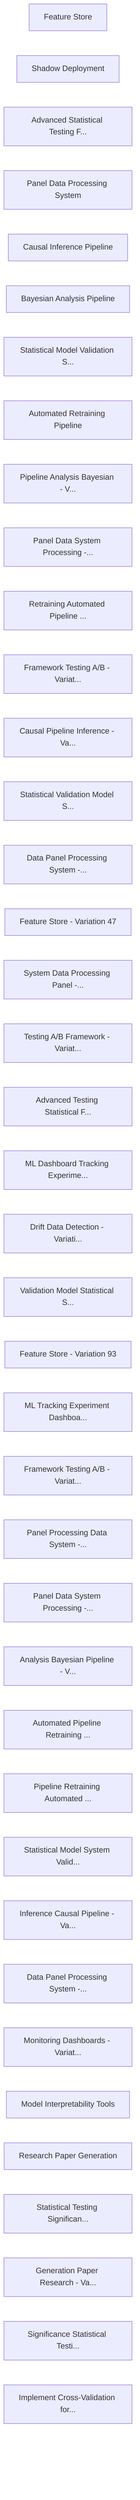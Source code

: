 graph LR

    ml_systems_5["Feature Store"]
    ml_systems_7["Shadow Deployment"]
    consolidated_rec_17["Advanced Statistical Testing F..."]
    rec_22["Panel Data Processing System"]
    rec_26["Causal Inference Pipeline"]
    rec_18["Bayesian Analysis Pipeline"]
    rec_19["Statistical Model Validation S..."]
    ml_systems_4["Automated Retraining Pipeline"]
    variation_9_07180494["Pipeline Analysis Bayesian - V..."]
    variation_11_4d00df1f["Panel Data System Processing -..."]
    variation_12_146b760e["Retraining Automated Pipeline ..."]
    variation_22_e48be029["Framework Testing A/B - Variat..."]
    variation_23_319a6df8["Causal Pipeline Inference - Va..."]
    variation_26_1cc8fc97["Statistical Validation Model S..."]
    variation_45_9291f1f5["Data Panel Processing System -..."]
    variation_47_80dd4180["Feature Store - Variation 47"]
    variation_50_23743798["System Data Processing Panel -..."]
    variation_61_6f15e61e["Testing A/B Framework - Variat..."]
    variation_75_66603a58["Advanced Testing Statistical F..."]
    variation_89_1f0e2a38["ML Dashboard Tracking Experime..."]
    variation_90_e99475f8["Drift Data Detection - Variati..."]
    variation_92_91d384c8["Validation Model Statistical S..."]
    variation_93_f13f0522["Feature Store - Variation 93"]
    variation_96_6e89b5ed["ML Tracking Experiment Dashboa..."]
    variation_98_8fe1a07f["Framework Testing A/B - Variat..."]
    variation_105_40c98422["Panel Processing Data System -..."]
    variation_110_aa88ac63["Panel Data System Processing -..."]
    variation_158_3085f2f1["Analysis Bayesian Pipeline - V..."]
    variation_171_c9039f13["Automated Pipeline Retraining ..."]
    variation_173_9c58893d["Pipeline Retraining Automated ..."]
    variation_175_3fc6589c["Statistical Model System Valid..."]
    variation_182_3cffa414["Inference Causal Pipeline - Va..."]
    variation_194_c05ee6e2["Data Panel Processing System -..."]
    variation_108_8391d96e["Monitoring Dashboards - Variat..."]
    consolidated_consolidated_consolidated_rec_13["Model Interpretability Tools"]
    rec_25["Research Paper Generation"]
    variation_49_0c8b9c59["Statistical Testing Significan..."]
    variation_71_9103ceef["Generation Paper Research - Va..."]
    variation_106_0abcec53["Significance Statistical Testi..."]
    consolidated_rec_39_6262["Implement Cross-Validation for..."]


classDef critical fill:#ff6b6b
classDef high fill:#ffa500
classDef medium fill:#4ecdc4
classDef low fill:#95e1d3